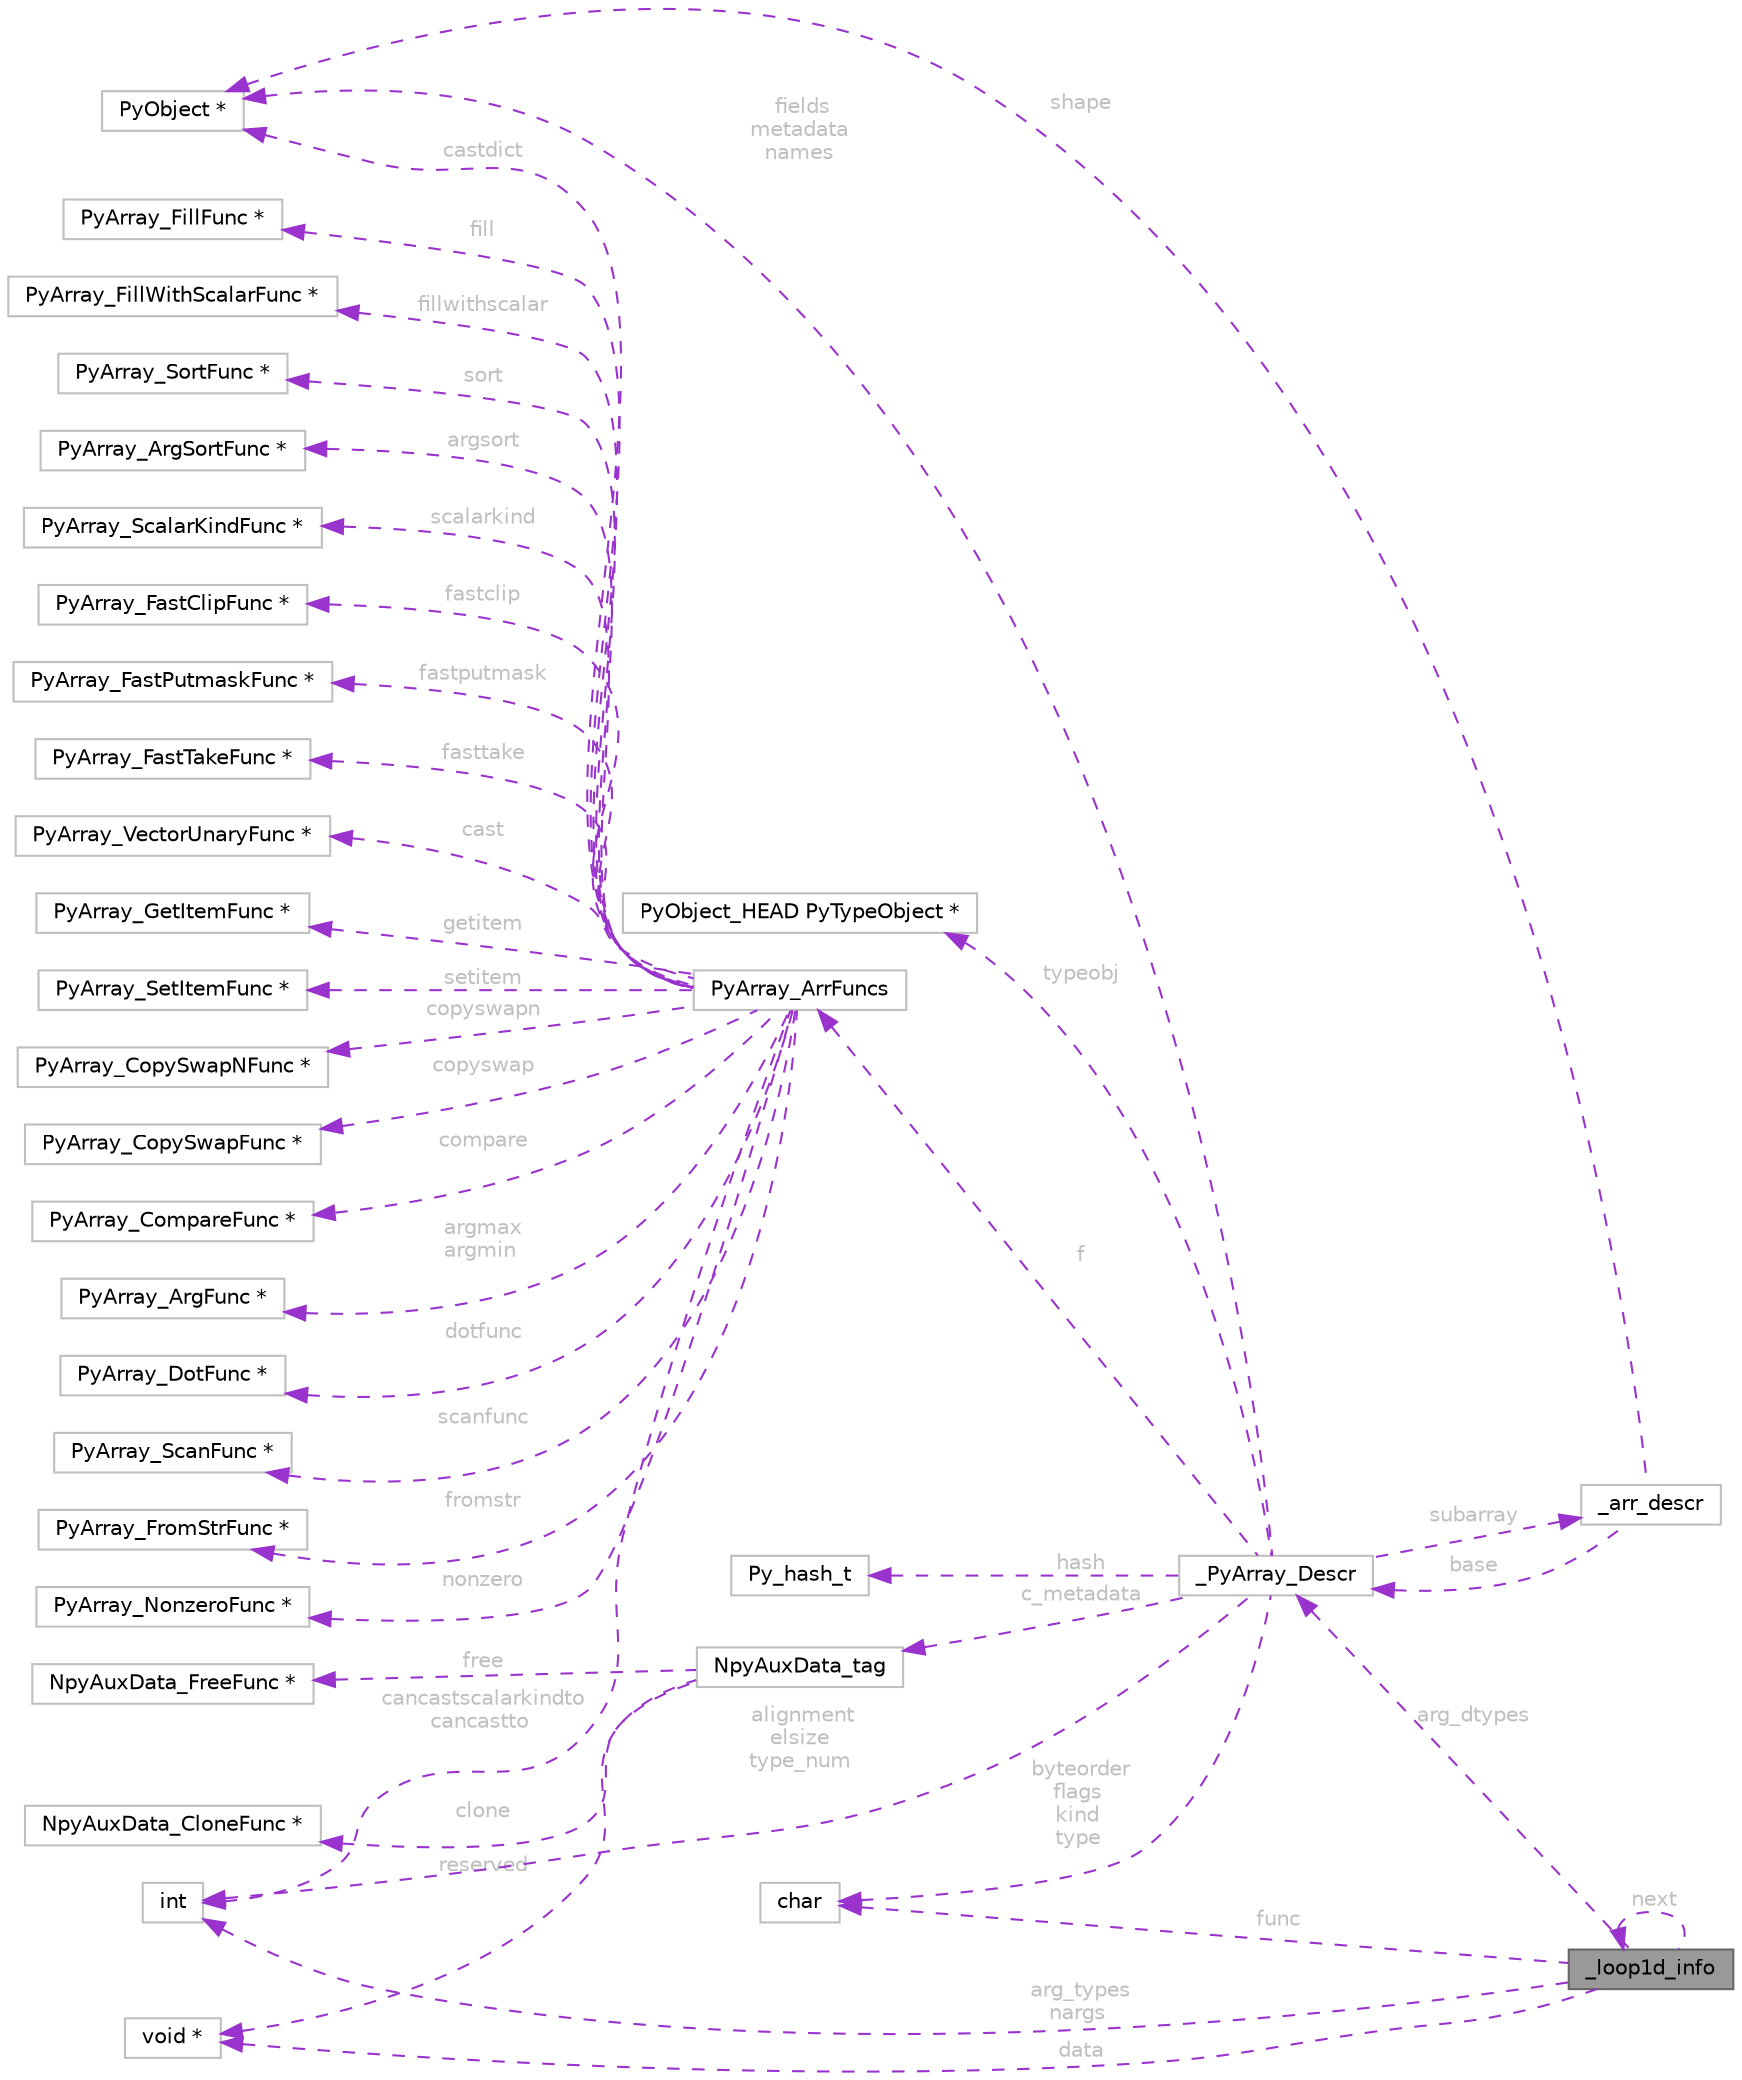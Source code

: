 digraph "_loop1d_info"
{
 // LATEX_PDF_SIZE
  bgcolor="transparent";
  edge [fontname=Helvetica,fontsize=10,labelfontname=Helvetica,labelfontsize=10];
  node [fontname=Helvetica,fontsize=10,shape=box,height=0.2,width=0.4];
  rankdir="LR";
  Node1 [id="Node000001",label="_loop1d_info",height=0.2,width=0.4,color="gray40", fillcolor="grey60", style="filled", fontcolor="black",tooltip=" "];
  Node2 -> Node1 [id="edge1_Node000001_Node000002",dir="back",color="darkorchid3",style="dashed",tooltip=" ",label=" func",fontcolor="grey" ];
  Node2 [id="Node000002",label="char",height=0.2,width=0.4,color="grey75", fillcolor="white", style="filled",tooltip=" "];
  Node3 -> Node1 [id="edge2_Node000001_Node000003",dir="back",color="darkorchid3",style="dashed",tooltip=" ",label=" data",fontcolor="grey" ];
  Node3 [id="Node000003",label="void *",height=0.2,width=0.4,color="grey75", fillcolor="white", style="filled",tooltip=" "];
  Node4 -> Node1 [id="edge3_Node000001_Node000004",dir="back",color="darkorchid3",style="dashed",tooltip=" ",label=" arg_types\nnargs",fontcolor="grey" ];
  Node4 [id="Node000004",label="int",height=0.2,width=0.4,color="grey75", fillcolor="white", style="filled",tooltip=" "];
  Node1 -> Node1 [id="edge4_Node000001_Node000001",dir="back",color="darkorchid3",style="dashed",tooltip=" ",label=" next",fontcolor="grey" ];
  Node5 -> Node1 [id="edge5_Node000001_Node000005",dir="back",color="darkorchid3",style="dashed",tooltip=" ",label=" arg_dtypes",fontcolor="grey" ];
  Node5 [id="Node000005",label="_PyArray_Descr",height=0.2,width=0.4,color="grey75", fillcolor="white", style="filled",URL="$d9/ddb/struct__PyArray__Descr.html",tooltip=" "];
  Node6 -> Node5 [id="edge6_Node000005_Node000006",dir="back",color="darkorchid3",style="dashed",tooltip=" ",label=" typeobj",fontcolor="grey" ];
  Node6 [id="Node000006",label="PyObject_HEAD PyTypeObject *",height=0.2,width=0.4,color="grey75", fillcolor="white", style="filled",tooltip=" "];
  Node2 -> Node5 [id="edge7_Node000005_Node000002",dir="back",color="darkorchid3",style="dashed",tooltip=" ",label=" byteorder\nflags\nkind\ntype",fontcolor="grey" ];
  Node4 -> Node5 [id="edge8_Node000005_Node000004",dir="back",color="darkorchid3",style="dashed",tooltip=" ",label=" alignment\nelsize\ntype_num",fontcolor="grey" ];
  Node7 -> Node5 [id="edge9_Node000005_Node000007",dir="back",color="darkorchid3",style="dashed",tooltip=" ",label=" subarray",fontcolor="grey" ];
  Node7 [id="Node000007",label="_arr_descr",height=0.2,width=0.4,color="grey75", fillcolor="white", style="filled",URL="$d4/d79/struct__arr__descr.html",tooltip=" "];
  Node5 -> Node7 [id="edge10_Node000007_Node000005",dir="back",color="darkorchid3",style="dashed",tooltip=" ",label=" base",fontcolor="grey" ];
  Node8 -> Node7 [id="edge11_Node000007_Node000008",dir="back",color="darkorchid3",style="dashed",tooltip=" ",label=" shape",fontcolor="grey" ];
  Node8 [id="Node000008",label="PyObject *",height=0.2,width=0.4,color="grey75", fillcolor="white", style="filled",tooltip=" "];
  Node8 -> Node5 [id="edge12_Node000005_Node000008",dir="back",color="darkorchid3",style="dashed",tooltip=" ",label=" fields\nmetadata\nnames",fontcolor="grey" ];
  Node9 -> Node5 [id="edge13_Node000005_Node000009",dir="back",color="darkorchid3",style="dashed",tooltip=" ",label=" f",fontcolor="grey" ];
  Node9 [id="Node000009",label="PyArray_ArrFuncs",height=0.2,width=0.4,color="grey75", fillcolor="white", style="filled",URL="$db/dc3/structPyArray__ArrFuncs.html",tooltip=" "];
  Node10 -> Node9 [id="edge14_Node000009_Node000010",dir="back",color="darkorchid3",style="dashed",tooltip=" ",label=" cast",fontcolor="grey" ];
  Node10 [id="Node000010",label="PyArray_VectorUnaryFunc *",height=0.2,width=0.4,color="grey75", fillcolor="white", style="filled",tooltip=" "];
  Node11 -> Node9 [id="edge15_Node000009_Node000011",dir="back",color="darkorchid3",style="dashed",tooltip=" ",label=" getitem",fontcolor="grey" ];
  Node11 [id="Node000011",label="PyArray_GetItemFunc *",height=0.2,width=0.4,color="grey75", fillcolor="white", style="filled",tooltip=" "];
  Node12 -> Node9 [id="edge16_Node000009_Node000012",dir="back",color="darkorchid3",style="dashed",tooltip=" ",label=" setitem",fontcolor="grey" ];
  Node12 [id="Node000012",label="PyArray_SetItemFunc *",height=0.2,width=0.4,color="grey75", fillcolor="white", style="filled",tooltip=" "];
  Node13 -> Node9 [id="edge17_Node000009_Node000013",dir="back",color="darkorchid3",style="dashed",tooltip=" ",label=" copyswapn",fontcolor="grey" ];
  Node13 [id="Node000013",label="PyArray_CopySwapNFunc *",height=0.2,width=0.4,color="grey75", fillcolor="white", style="filled",tooltip=" "];
  Node14 -> Node9 [id="edge18_Node000009_Node000014",dir="back",color="darkorchid3",style="dashed",tooltip=" ",label=" copyswap",fontcolor="grey" ];
  Node14 [id="Node000014",label="PyArray_CopySwapFunc *",height=0.2,width=0.4,color="grey75", fillcolor="white", style="filled",tooltip=" "];
  Node15 -> Node9 [id="edge19_Node000009_Node000015",dir="back",color="darkorchid3",style="dashed",tooltip=" ",label=" compare",fontcolor="grey" ];
  Node15 [id="Node000015",label="PyArray_CompareFunc *",height=0.2,width=0.4,color="grey75", fillcolor="white", style="filled",tooltip=" "];
  Node16 -> Node9 [id="edge20_Node000009_Node000016",dir="back",color="darkorchid3",style="dashed",tooltip=" ",label=" argmax\nargmin",fontcolor="grey" ];
  Node16 [id="Node000016",label="PyArray_ArgFunc *",height=0.2,width=0.4,color="grey75", fillcolor="white", style="filled",tooltip=" "];
  Node17 -> Node9 [id="edge21_Node000009_Node000017",dir="back",color="darkorchid3",style="dashed",tooltip=" ",label=" dotfunc",fontcolor="grey" ];
  Node17 [id="Node000017",label="PyArray_DotFunc *",height=0.2,width=0.4,color="grey75", fillcolor="white", style="filled",tooltip=" "];
  Node18 -> Node9 [id="edge22_Node000009_Node000018",dir="back",color="darkorchid3",style="dashed",tooltip=" ",label=" scanfunc",fontcolor="grey" ];
  Node18 [id="Node000018",label="PyArray_ScanFunc *",height=0.2,width=0.4,color="grey75", fillcolor="white", style="filled",tooltip=" "];
  Node19 -> Node9 [id="edge23_Node000009_Node000019",dir="back",color="darkorchid3",style="dashed",tooltip=" ",label=" fromstr",fontcolor="grey" ];
  Node19 [id="Node000019",label="PyArray_FromStrFunc *",height=0.2,width=0.4,color="grey75", fillcolor="white", style="filled",tooltip=" "];
  Node20 -> Node9 [id="edge24_Node000009_Node000020",dir="back",color="darkorchid3",style="dashed",tooltip=" ",label=" nonzero",fontcolor="grey" ];
  Node20 [id="Node000020",label="PyArray_NonzeroFunc *",height=0.2,width=0.4,color="grey75", fillcolor="white", style="filled",tooltip=" "];
  Node21 -> Node9 [id="edge25_Node000009_Node000021",dir="back",color="darkorchid3",style="dashed",tooltip=" ",label=" fill",fontcolor="grey" ];
  Node21 [id="Node000021",label="PyArray_FillFunc *",height=0.2,width=0.4,color="grey75", fillcolor="white", style="filled",tooltip=" "];
  Node22 -> Node9 [id="edge26_Node000009_Node000022",dir="back",color="darkorchid3",style="dashed",tooltip=" ",label=" fillwithscalar",fontcolor="grey" ];
  Node22 [id="Node000022",label="PyArray_FillWithScalarFunc *",height=0.2,width=0.4,color="grey75", fillcolor="white", style="filled",tooltip=" "];
  Node23 -> Node9 [id="edge27_Node000009_Node000023",dir="back",color="darkorchid3",style="dashed",tooltip=" ",label=" sort",fontcolor="grey" ];
  Node23 [id="Node000023",label="PyArray_SortFunc *",height=0.2,width=0.4,color="grey75", fillcolor="white", style="filled",tooltip=" "];
  Node24 -> Node9 [id="edge28_Node000009_Node000024",dir="back",color="darkorchid3",style="dashed",tooltip=" ",label=" argsort",fontcolor="grey" ];
  Node24 [id="Node000024",label="PyArray_ArgSortFunc *",height=0.2,width=0.4,color="grey75", fillcolor="white", style="filled",tooltip=" "];
  Node8 -> Node9 [id="edge29_Node000009_Node000008",dir="back",color="darkorchid3",style="dashed",tooltip=" ",label=" castdict",fontcolor="grey" ];
  Node25 -> Node9 [id="edge30_Node000009_Node000025",dir="back",color="darkorchid3",style="dashed",tooltip=" ",label=" scalarkind",fontcolor="grey" ];
  Node25 [id="Node000025",label="PyArray_ScalarKindFunc *",height=0.2,width=0.4,color="grey75", fillcolor="white", style="filled",tooltip=" "];
  Node4 -> Node9 [id="edge31_Node000009_Node000004",dir="back",color="darkorchid3",style="dashed",tooltip=" ",label=" cancastscalarkindto\ncancastto",fontcolor="grey" ];
  Node26 -> Node9 [id="edge32_Node000009_Node000026",dir="back",color="darkorchid3",style="dashed",tooltip=" ",label=" fastclip",fontcolor="grey" ];
  Node26 [id="Node000026",label="PyArray_FastClipFunc *",height=0.2,width=0.4,color="grey75", fillcolor="white", style="filled",tooltip=" "];
  Node27 -> Node9 [id="edge33_Node000009_Node000027",dir="back",color="darkorchid3",style="dashed",tooltip=" ",label=" fastputmask",fontcolor="grey" ];
  Node27 [id="Node000027",label="PyArray_FastPutmaskFunc *",height=0.2,width=0.4,color="grey75", fillcolor="white", style="filled",tooltip=" "];
  Node28 -> Node9 [id="edge34_Node000009_Node000028",dir="back",color="darkorchid3",style="dashed",tooltip=" ",label=" fasttake",fontcolor="grey" ];
  Node28 [id="Node000028",label="PyArray_FastTakeFunc *",height=0.2,width=0.4,color="grey75", fillcolor="white", style="filled",tooltip=" "];
  Node29 -> Node5 [id="edge35_Node000005_Node000029",dir="back",color="darkorchid3",style="dashed",tooltip=" ",label=" c_metadata",fontcolor="grey" ];
  Node29 [id="Node000029",label="NpyAuxData_tag",height=0.2,width=0.4,color="grey75", fillcolor="white", style="filled",URL="$d3/dd6/structNpyAuxData__tag.html",tooltip=" "];
  Node30 -> Node29 [id="edge36_Node000029_Node000030",dir="back",color="darkorchid3",style="dashed",tooltip=" ",label=" free",fontcolor="grey" ];
  Node30 [id="Node000030",label="NpyAuxData_FreeFunc *",height=0.2,width=0.4,color="grey75", fillcolor="white", style="filled",tooltip=" "];
  Node31 -> Node29 [id="edge37_Node000029_Node000031",dir="back",color="darkorchid3",style="dashed",tooltip=" ",label=" clone",fontcolor="grey" ];
  Node31 [id="Node000031",label="NpyAuxData_CloneFunc *",height=0.2,width=0.4,color="grey75", fillcolor="white", style="filled",tooltip=" "];
  Node3 -> Node29 [id="edge38_Node000029_Node000003",dir="back",color="darkorchid3",style="dashed",tooltip=" ",label=" reserved",fontcolor="grey" ];
  Node32 -> Node5 [id="edge39_Node000005_Node000032",dir="back",color="darkorchid3",style="dashed",tooltip=" ",label=" hash",fontcolor="grey" ];
  Node32 [id="Node000032",label="Py_hash_t",height=0.2,width=0.4,color="grey75", fillcolor="white", style="filled",tooltip=" "];
}

